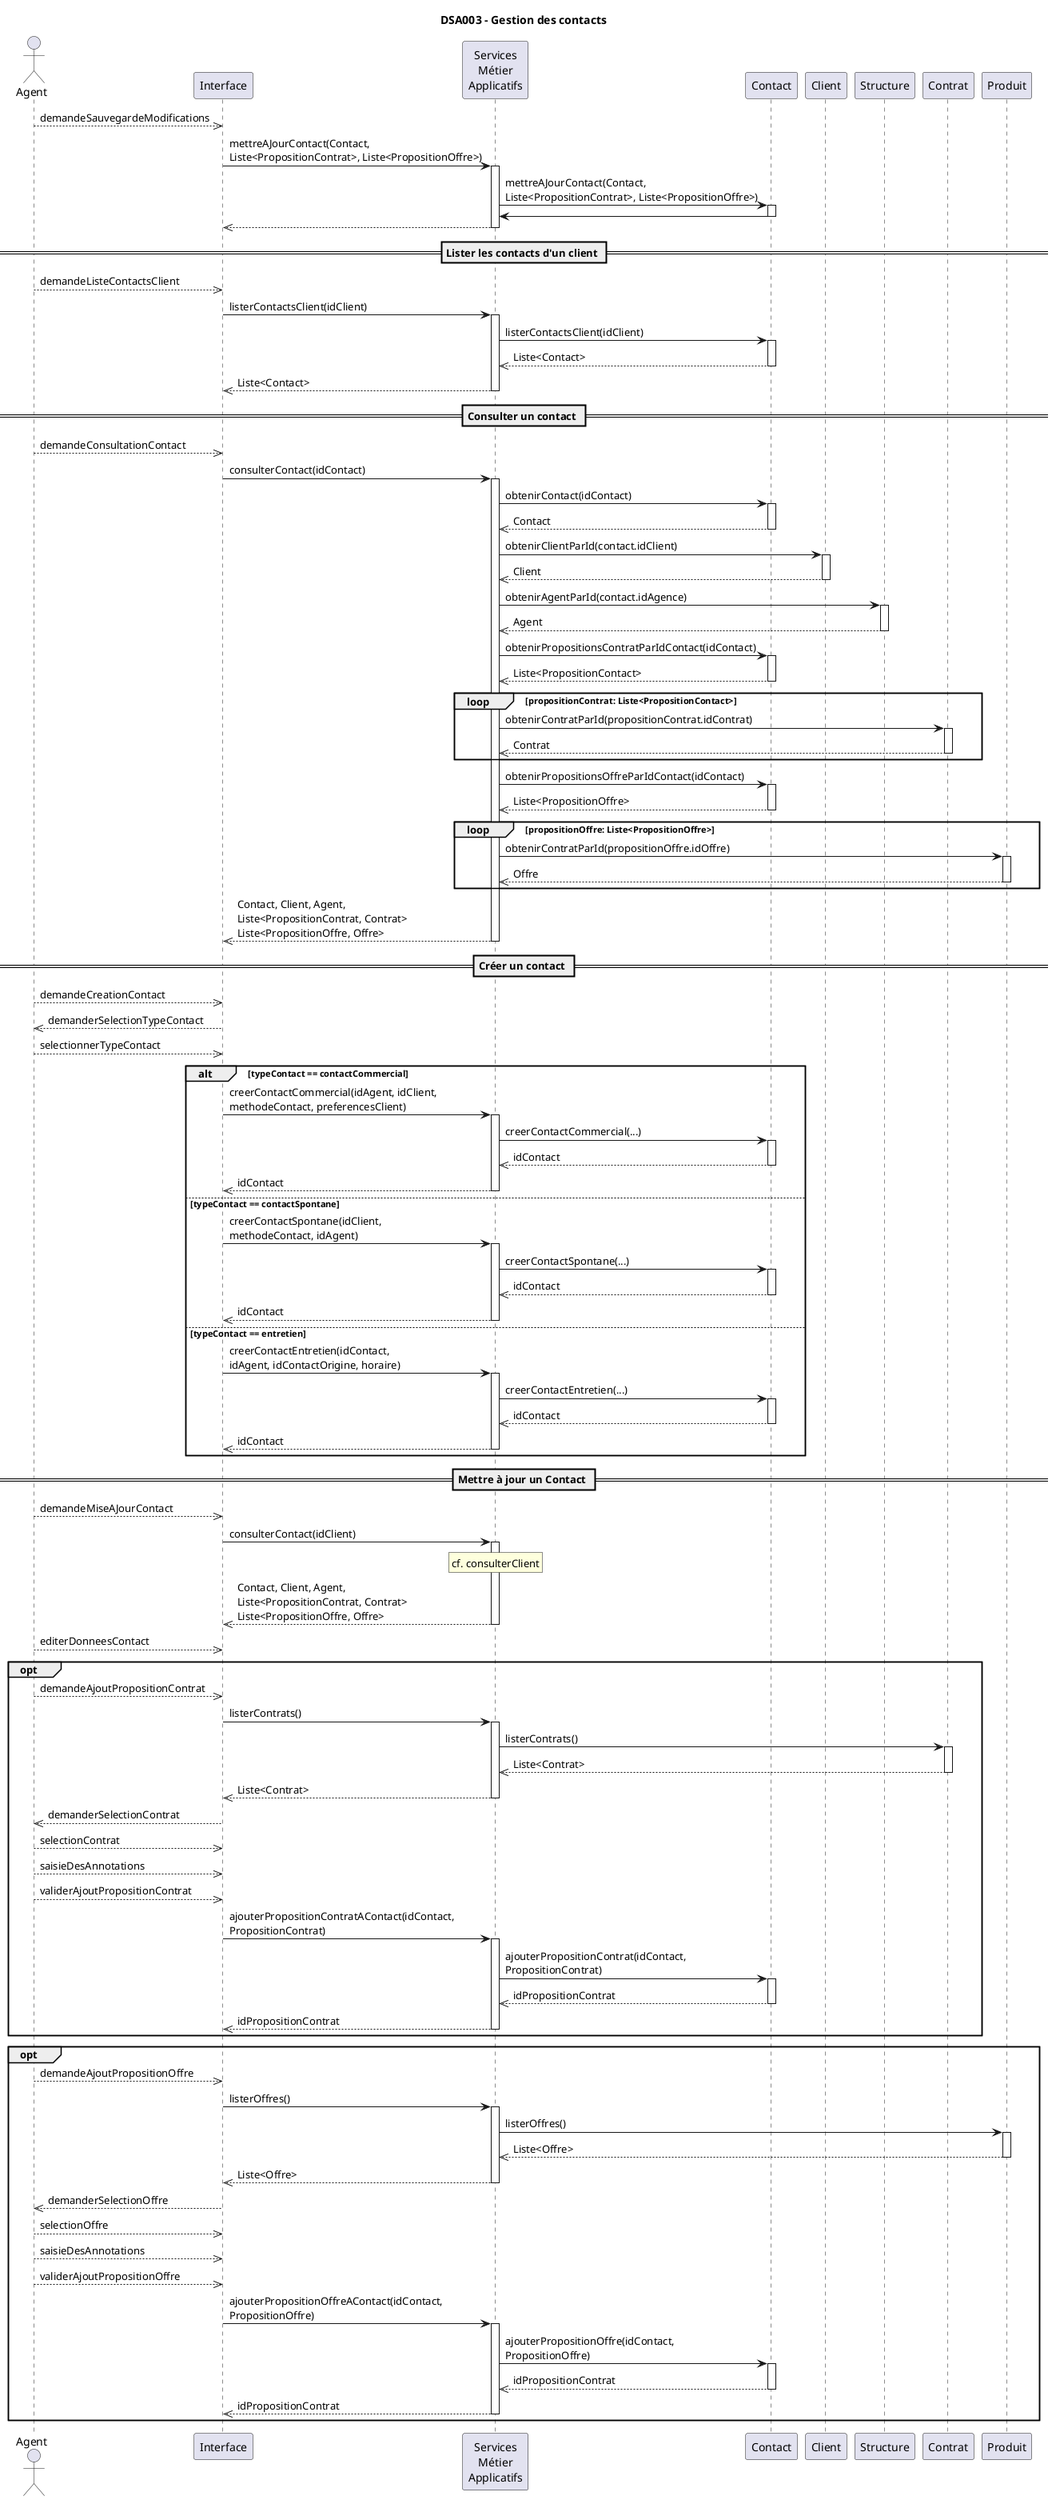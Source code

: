 @startuml
title DSA003 - Gestion des contacts

actor Agent
participant Interface as IHM
participant "Services\nMétier\nApplicatifs" as SMA
participant Contact as C
participant Client
participant Structure
participant Contrat
participant Produit

Agent -->> IHM: demandeSauvegardeModifications
    IHM -> SMA: mettreAJourContact(Contact,\nListe<PropositionContrat>, Liste<PropositionOffre>)
    activate SMA
        SMA -> C: mettreAJourContact(Contact,\nListe<PropositionContrat>, Liste<PropositionOffre>)
        activate C
        SMA <- C
        deactivate C
    IHM <<-- SMA
    deactivate SMA

'Fin: Mettre à jour un contact

== Lister les contacts d'un client ==

'Lister les contacts d'un client
Agent -->> IHM: demandeListeContactsClient
    IHM -> SMA: listerContactsClient(idClient)
    activate SMA
        SMA -> C: listerContactsClient(idClient)
        activate C
        SMA <<-- C: Liste<Contact>
        deactivate C
    IHM <<-- SMA: Liste<Contact>
    deactivate SMA
'Fin: Lister les contacts du client

== Consulter un contact ==

'Consulter un contact
Agent -->> IHM: demandeConsultationContact
    IHM -> SMA: consulterContact(idContact)
    activate SMA
        SMA -> C: obtenirContact(idContact)
        activate C
        SMA <<-- C: Contact
        deactivate C

        SMA -> Client: obtenirClientParId(contact.idClient)
        activate Client
        SMA <<-- Client: Client
        deactivate Client

        SMA -> Structure: obtenirAgentParId(contact.idAgence)
        activate Structure
        SMA <<-- Structure: Agent
        deactivate Structure

        SMA -> C: obtenirPropositionsContratParIdContact(idContact)
        activate C
        SMA <<-- C: Liste<PropositionContact>
        deactivate C

        loop propositionContrat: Liste<PropositionContact>
        SMA -> Contrat: obtenirContratParId(propositionContrat.idContrat)
        activate Contrat
        SMA <<-- Contrat: Contrat
        deactivate Contrat
        end

        SMA -> C: obtenirPropositionsOffreParIdContact(idContact)
        activate C
        SMA <<-- C: Liste<PropositionOffre>
        deactivate C

        loop propositionOffre: Liste<PropositionOffre>
        SMA -> Produit: obtenirContratParId(propositionOffre.idOffre)
        activate Produit
        SMA <<-- Produit: Offre
        deactivate Produit
        end

    IHM <<-- SMA: Contact, Client, Agent,\nListe<PropositionContrat, Contrat>\nListe<PropositionOffre, Offre>
    deactivate SMA
'Fin: Consulter un contact

== Créer un contact ==

'Créer un contact
Agent -->> IHM: demandeCreationContact
Agent <<-- IHM: demanderSelectionTypeContact
Agent -->> IHM: selectionnerTypeContact
    alt typeContact == contactCommercial
        IHM -> SMA: creerContactCommercial(idAgent, idClient,\nmethodeContact, preferencesClient)
        activate SMA
            SMA -> C: creerContactCommercial(...)
            activate C
            SMA <<-- C: idContact
            deactivate C
        IHM <<-- SMA: idContact
        deactivate SMA
    else typeContact == contactSpontane
        IHM -> SMA: creerContactSpontane(idClient,\nmethodeContact, idAgent)
        activate SMA
            SMA -> C: creerContactSpontane(...)
            activate C
            SMA <<-- C: idContact
            deactivate C
        IHM <<-- SMA: idContact
        deactivate SMA
    else typeContact == entretien
        IHM -> SMA: creerContactEntretien(idContact,\nidAgent, idContactOrigine, horaire)
        activate SMA
            SMA -> C: creerContactEntretien(...)
            activate C
            SMA <<-- C: idContact
            deactivate C
        IHM <<-- SMA: idContact
        deactivate SMA
    end
'Fin: Créer un contact

== Mettre à jour un Contact ==

'Mettre à jour un contact
Agent -->> IHM: demandeMiseAJourContact
    IHM -> SMA: consulterContact(idClient)
    activate SMA
        rnote over SMA: cf. consulterClient
    IHM <<-- SMA: Contact, Client, Agent,\nListe<PropositionContrat, Contrat>\nListe<PropositionOffre, Offre>
    deactivate SMA

Agent -->> IHM: editerDonneesContact

opt
    Agent -->> IHM: demandeAjoutPropositionContrat
        IHM -> SMA: listerContrats()
        activate SMA
            SMA -> Contrat: listerContrats()
            activate Contrat
            SMA <<-- Contrat: Liste<Contrat>
            deactivate Contrat
        IHM <<-- SMA: Liste<Contrat>
        deactivate SMA
    Agent <<-- IHM: demanderSelectionContrat
    Agent -->> IHM: selectionContrat
    Agent -->> IHM: saisieDesAnnotations
    Agent -->> IHM: validerAjoutPropositionContrat
        IHM -> SMA: ajouterPropositionContratAContact(idContact,\nPropositionContrat)
        activate SMA
            SMA -> C: ajouterPropositionContrat(idContact,\nPropositionContrat)
            activate C
            SMA <<-- C: idPropositionContrat
            deactivate C
        IHM <<-- SMA: idPropositionContrat
        deactivate SMA
end

opt
    Agent -->> IHM: demandeAjoutPropositionOffre
        IHM -> SMA: listerOffres()
        activate SMA
            SMA -> Produit: listerOffres()
            activate Produit
            SMA <<-- Produit: Liste<Offre>
            deactivate Produit
        IHM <<-- SMA: Liste<Offre>
        deactivate SMA
    Agent <<-- IHM: demanderSelectionOffre
    Agent -->> IHM: selectionOffre
    Agent -->> IHM: saisieDesAnnotations
    Agent -->> IHM: validerAjoutPropositionOffre
        IHM -> SMA: ajouterPropositionOffreAContact(idContact,\nPropositionOffre)
        activate SMA
            SMA -> C: ajouterPropositionOffre(idContact,\nPropositionOffre)
            activate C
            SMA <<-- C: idPropositionContrat
            deactivate C
        IHM <<-- SMA: idPropositionContrat
        deactivate SMA
end

@enduml
